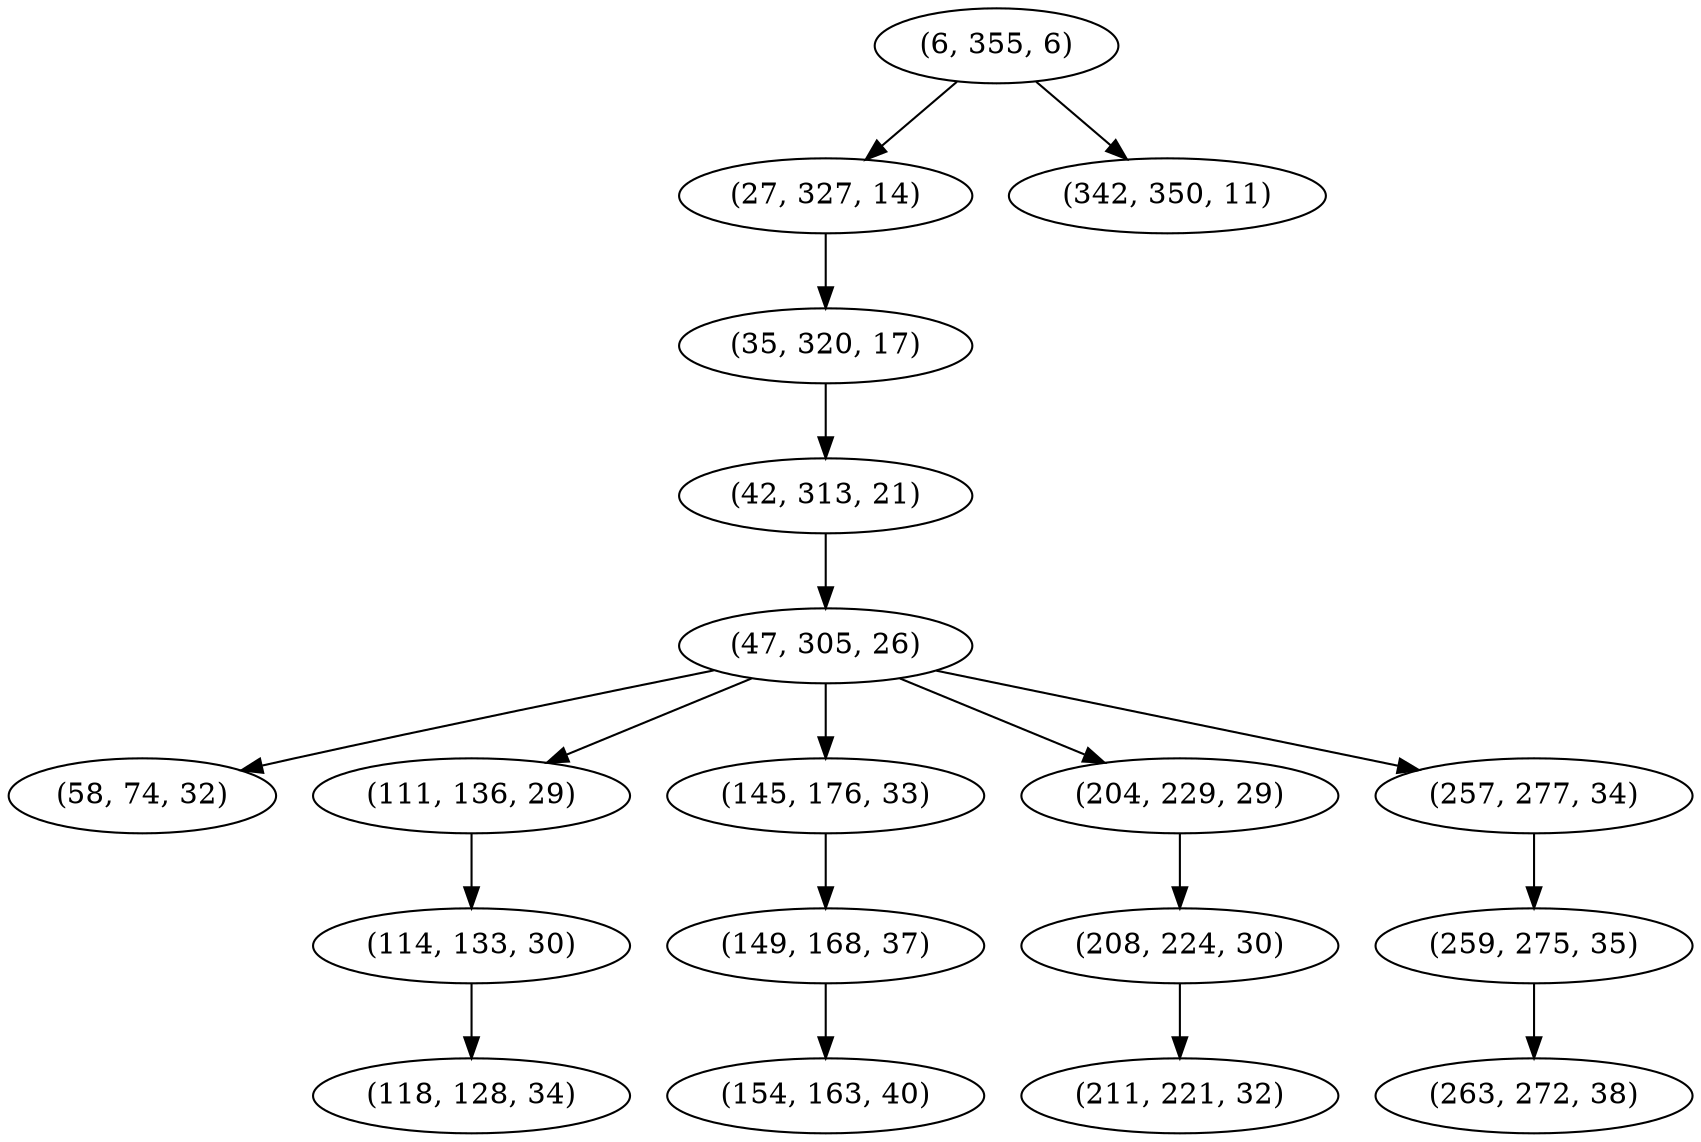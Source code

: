 digraph tree {
    "(6, 355, 6)";
    "(27, 327, 14)";
    "(35, 320, 17)";
    "(42, 313, 21)";
    "(47, 305, 26)";
    "(58, 74, 32)";
    "(111, 136, 29)";
    "(114, 133, 30)";
    "(118, 128, 34)";
    "(145, 176, 33)";
    "(149, 168, 37)";
    "(154, 163, 40)";
    "(204, 229, 29)";
    "(208, 224, 30)";
    "(211, 221, 32)";
    "(257, 277, 34)";
    "(259, 275, 35)";
    "(263, 272, 38)";
    "(342, 350, 11)";
    "(6, 355, 6)" -> "(27, 327, 14)";
    "(6, 355, 6)" -> "(342, 350, 11)";
    "(27, 327, 14)" -> "(35, 320, 17)";
    "(35, 320, 17)" -> "(42, 313, 21)";
    "(42, 313, 21)" -> "(47, 305, 26)";
    "(47, 305, 26)" -> "(58, 74, 32)";
    "(47, 305, 26)" -> "(111, 136, 29)";
    "(47, 305, 26)" -> "(145, 176, 33)";
    "(47, 305, 26)" -> "(204, 229, 29)";
    "(47, 305, 26)" -> "(257, 277, 34)";
    "(111, 136, 29)" -> "(114, 133, 30)";
    "(114, 133, 30)" -> "(118, 128, 34)";
    "(145, 176, 33)" -> "(149, 168, 37)";
    "(149, 168, 37)" -> "(154, 163, 40)";
    "(204, 229, 29)" -> "(208, 224, 30)";
    "(208, 224, 30)" -> "(211, 221, 32)";
    "(257, 277, 34)" -> "(259, 275, 35)";
    "(259, 275, 35)" -> "(263, 272, 38)";
}
